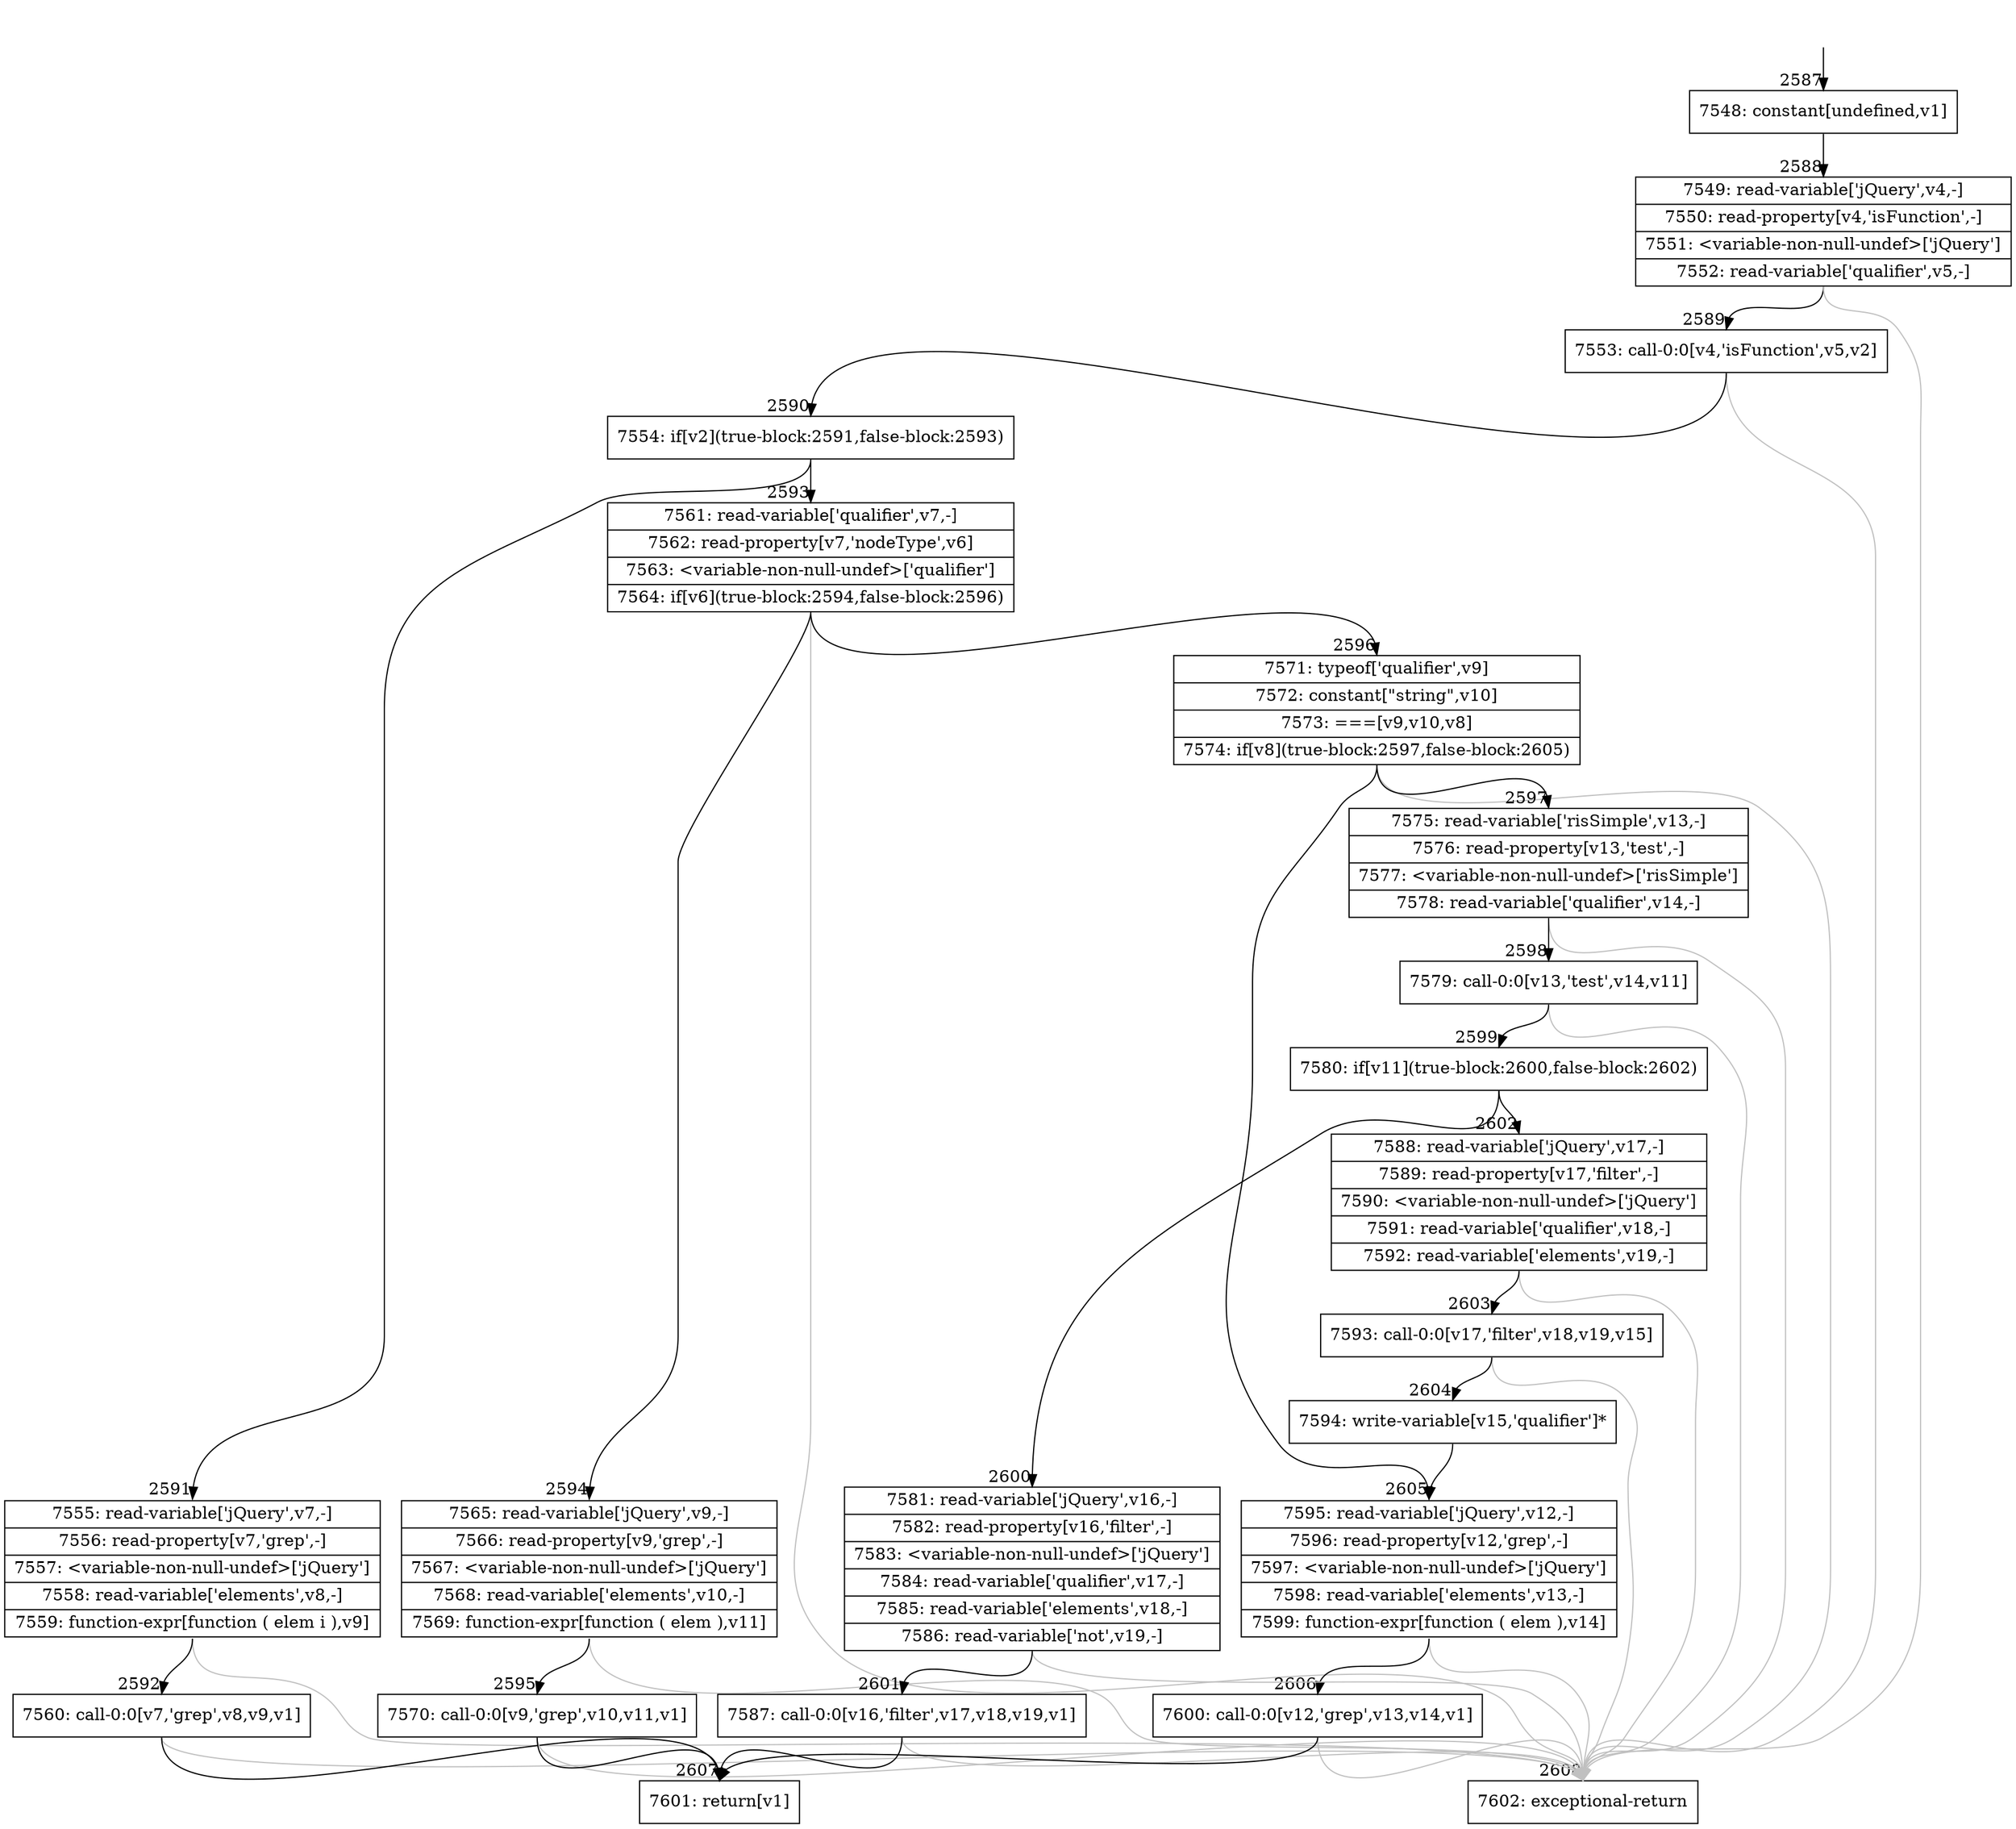 digraph {
rankdir="TD"
BB_entry164[shape=none,label=""];
BB_entry164 -> BB2587 [tailport=s, headport=n, headlabel="    2587"]
BB2587 [shape=record label="{7548: constant[undefined,v1]}" ] 
BB2587 -> BB2588 [tailport=s, headport=n, headlabel="      2588"]
BB2588 [shape=record label="{7549: read-variable['jQuery',v4,-]|7550: read-property[v4,'isFunction',-]|7551: \<variable-non-null-undef\>['jQuery']|7552: read-variable['qualifier',v5,-]}" ] 
BB2588 -> BB2589 [tailport=s, headport=n, headlabel="      2589"]
BB2588 -> BB2608 [tailport=s, headport=n, color=gray, headlabel="      2608"]
BB2589 [shape=record label="{7553: call-0:0[v4,'isFunction',v5,v2]}" ] 
BB2589 -> BB2590 [tailport=s, headport=n, headlabel="      2590"]
BB2589 -> BB2608 [tailport=s, headport=n, color=gray]
BB2590 [shape=record label="{7554: if[v2](true-block:2591,false-block:2593)}" ] 
BB2590 -> BB2591 [tailport=s, headport=n, headlabel="      2591"]
BB2590 -> BB2593 [tailport=s, headport=n, headlabel="      2593"]
BB2591 [shape=record label="{7555: read-variable['jQuery',v7,-]|7556: read-property[v7,'grep',-]|7557: \<variable-non-null-undef\>['jQuery']|7558: read-variable['elements',v8,-]|7559: function-expr[function ( elem i ),v9]}" ] 
BB2591 -> BB2592 [tailport=s, headport=n, headlabel="      2592"]
BB2591 -> BB2608 [tailport=s, headport=n, color=gray]
BB2592 [shape=record label="{7560: call-0:0[v7,'grep',v8,v9,v1]}" ] 
BB2592 -> BB2607 [tailport=s, headport=n, headlabel="      2607"]
BB2592 -> BB2608 [tailport=s, headport=n, color=gray]
BB2593 [shape=record label="{7561: read-variable['qualifier',v7,-]|7562: read-property[v7,'nodeType',v6]|7563: \<variable-non-null-undef\>['qualifier']|7564: if[v6](true-block:2594,false-block:2596)}" ] 
BB2593 -> BB2594 [tailport=s, headport=n, headlabel="      2594"]
BB2593 -> BB2596 [tailport=s, headport=n, headlabel="      2596"]
BB2593 -> BB2608 [tailport=s, headport=n, color=gray]
BB2594 [shape=record label="{7565: read-variable['jQuery',v9,-]|7566: read-property[v9,'grep',-]|7567: \<variable-non-null-undef\>['jQuery']|7568: read-variable['elements',v10,-]|7569: function-expr[function ( elem ),v11]}" ] 
BB2594 -> BB2595 [tailport=s, headport=n, headlabel="      2595"]
BB2594 -> BB2608 [tailport=s, headport=n, color=gray]
BB2595 [shape=record label="{7570: call-0:0[v9,'grep',v10,v11,v1]}" ] 
BB2595 -> BB2607 [tailport=s, headport=n]
BB2595 -> BB2608 [tailport=s, headport=n, color=gray]
BB2596 [shape=record label="{7571: typeof['qualifier',v9]|7572: constant[\"string\",v10]|7573: ===[v9,v10,v8]|7574: if[v8](true-block:2597,false-block:2605)}" ] 
BB2596 -> BB2597 [tailport=s, headport=n, headlabel="      2597"]
BB2596 -> BB2605 [tailport=s, headport=n, headlabel="      2605"]
BB2596 -> BB2608 [tailport=s, headport=n, color=gray]
BB2597 [shape=record label="{7575: read-variable['risSimple',v13,-]|7576: read-property[v13,'test',-]|7577: \<variable-non-null-undef\>['risSimple']|7578: read-variable['qualifier',v14,-]}" ] 
BB2597 -> BB2598 [tailport=s, headport=n, headlabel="      2598"]
BB2597 -> BB2608 [tailport=s, headport=n, color=gray]
BB2598 [shape=record label="{7579: call-0:0[v13,'test',v14,v11]}" ] 
BB2598 -> BB2599 [tailport=s, headport=n, headlabel="      2599"]
BB2598 -> BB2608 [tailport=s, headport=n, color=gray]
BB2599 [shape=record label="{7580: if[v11](true-block:2600,false-block:2602)}" ] 
BB2599 -> BB2600 [tailport=s, headport=n, headlabel="      2600"]
BB2599 -> BB2602 [tailport=s, headport=n, headlabel="      2602"]
BB2600 [shape=record label="{7581: read-variable['jQuery',v16,-]|7582: read-property[v16,'filter',-]|7583: \<variable-non-null-undef\>['jQuery']|7584: read-variable['qualifier',v17,-]|7585: read-variable['elements',v18,-]|7586: read-variable['not',v19,-]}" ] 
BB2600 -> BB2601 [tailport=s, headport=n, headlabel="      2601"]
BB2600 -> BB2608 [tailport=s, headport=n, color=gray]
BB2601 [shape=record label="{7587: call-0:0[v16,'filter',v17,v18,v19,v1]}" ] 
BB2601 -> BB2607 [tailport=s, headport=n]
BB2601 -> BB2608 [tailport=s, headport=n, color=gray]
BB2602 [shape=record label="{7588: read-variable['jQuery',v17,-]|7589: read-property[v17,'filter',-]|7590: \<variable-non-null-undef\>['jQuery']|7591: read-variable['qualifier',v18,-]|7592: read-variable['elements',v19,-]}" ] 
BB2602 -> BB2603 [tailport=s, headport=n, headlabel="      2603"]
BB2602 -> BB2608 [tailport=s, headport=n, color=gray]
BB2603 [shape=record label="{7593: call-0:0[v17,'filter',v18,v19,v15]}" ] 
BB2603 -> BB2604 [tailport=s, headport=n, headlabel="      2604"]
BB2603 -> BB2608 [tailport=s, headport=n, color=gray]
BB2604 [shape=record label="{7594: write-variable[v15,'qualifier']*}" ] 
BB2604 -> BB2605 [tailport=s, headport=n]
BB2605 [shape=record label="{7595: read-variable['jQuery',v12,-]|7596: read-property[v12,'grep',-]|7597: \<variable-non-null-undef\>['jQuery']|7598: read-variable['elements',v13,-]|7599: function-expr[function ( elem ),v14]}" ] 
BB2605 -> BB2606 [tailport=s, headport=n, headlabel="      2606"]
BB2605 -> BB2608 [tailport=s, headport=n, color=gray]
BB2606 [shape=record label="{7600: call-0:0[v12,'grep',v13,v14,v1]}" ] 
BB2606 -> BB2607 [tailport=s, headport=n]
BB2606 -> BB2608 [tailport=s, headport=n, color=gray]
BB2607 [shape=record label="{7601: return[v1]}" ] 
BB2608 [shape=record label="{7602: exceptional-return}" ] 
}

